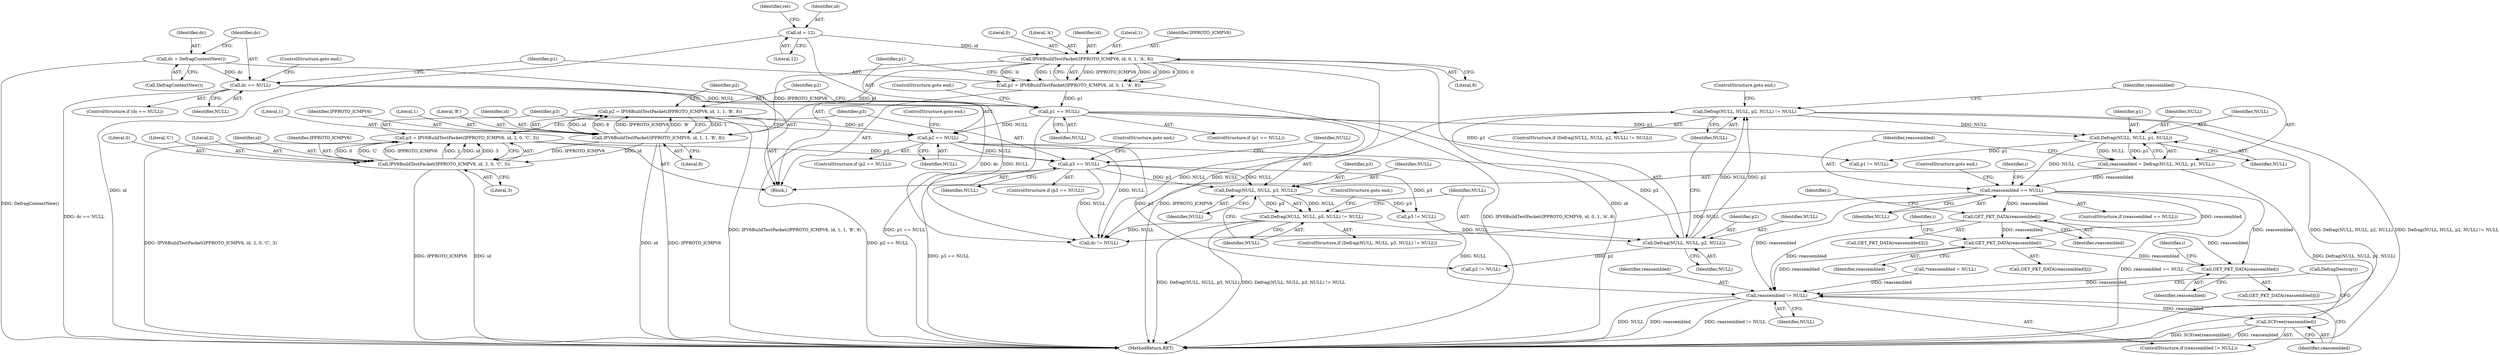 digraph "0_suricata_4a04f814b15762eb446a5ead4d69d021512df6f8_16@pointer" {
"1000271" [label="(Call,GET_PKT_DATA(reassembled))"];
"1000251" [label="(Call,GET_PKT_DATA(reassembled))"];
"1000231" [label="(Call,GET_PKT_DATA(reassembled))"];
"1000212" [label="(Call,reassembled == NULL)"];
"1000204" [label="(Call,reassembled = Defrag(NULL, NULL, p1, NULL))"];
"1000206" [label="(Call,Defrag(NULL, NULL, p1, NULL))"];
"1000196" [label="(Call,Defrag(NULL, NULL, p2, NULL) != NULL)"];
"1000197" [label="(Call,Defrag(NULL, NULL, p2, NULL))"];
"1000187" [label="(Call,Defrag(NULL, NULL, p3, NULL) != NULL)"];
"1000188" [label="(Call,Defrag(NULL, NULL, p3, NULL))"];
"1000182" [label="(Call,p3 == NULL)"];
"1000172" [label="(Call,p3 = IPV6BuildTestPacket(IPPROTO_ICMPV6, id, 2, 0, 'C', 3))"];
"1000174" [label="(Call,IPV6BuildTestPacket(IPPROTO_ICMPV6, id, 2, 0, 'C', 3))"];
"1000160" [label="(Call,IPV6BuildTestPacket(IPPROTO_ICMPV6, id, 1, 1, 'B', 8))"];
"1000146" [label="(Call,IPV6BuildTestPacket(IPPROTO_ICMPV6, id, 0, 1, 'A', 8))"];
"1000127" [label="(Call,id = 12)"];
"1000168" [label="(Call,p2 == NULL)"];
"1000158" [label="(Call,p2 = IPV6BuildTestPacket(IPPROTO_ICMPV6, id, 1, 1, 'B', 8))"];
"1000154" [label="(Call,p1 == NULL)"];
"1000144" [label="(Call,p1 = IPV6BuildTestPacket(IPPROTO_ICMPV6, id, 0, 1, 'A', 8))"];
"1000140" [label="(Call,dc == NULL)"];
"1000136" [label="(Call,dc = DefragContextNew())"];
"1000305" [label="(Call,reassembled != NULL)"];
"1000308" [label="(Call,SCFree(reassembled))"];
"1000309" [label="(Identifier,reassembled)"];
"1000146" [label="(Call,IPV6BuildTestPacket(IPPROTO_ICMPV6, id, 0, 1, 'A', 8))"];
"1000145" [label="(Identifier,p1)"];
"1000193" [label="(Identifier,NULL)"];
"1000186" [label="(ControlStructure,if (Defrag(NULL, NULL, p3, NULL) != NULL))"];
"1000183" [label="(Identifier,p3)"];
"1000287" [label="(Call,p1 != NULL)"];
"1000170" [label="(Identifier,NULL)"];
"1000150" [label="(Literal,1)"];
"1000163" [label="(Literal,1)"];
"1000271" [label="(Call,GET_PKT_DATA(reassembled))"];
"1000166" [label="(Literal,8)"];
"1000181" [label="(ControlStructure,if (p3 == NULL))"];
"1000190" [label="(Identifier,NULL)"];
"1000194" [label="(ControlStructure,goto end;)"];
"1000159" [label="(Identifier,p2)"];
"1000281" [label="(Call,dc != NULL)"];
"1000188" [label="(Call,Defrag(NULL, NULL, p3, NULL))"];
"1000158" [label="(Call,p2 = IPV6BuildTestPacket(IPPROTO_ICMPV6, id, 1, 1, 'B', 8))"];
"1000213" [label="(Identifier,reassembled)"];
"1000251" [label="(Call,GET_PKT_DATA(reassembled))"];
"1000215" [label="(ControlStructure,goto end;)"];
"1000207" [label="(Identifier,NULL)"];
"1000179" [label="(Literal,'C')"];
"1000205" [label="(Identifier,reassembled)"];
"1000202" [label="(Identifier,NULL)"];
"1000154" [label="(Call,p1 == NULL)"];
"1000201" [label="(Identifier,NULL)"];
"1000133" [label="(Identifier,ret)"];
"1000139" [label="(ControlStructure,if (dc == NULL))"];
"1000192" [label="(Identifier,NULL)"];
"1000212" [label="(Call,reassembled == NULL)"];
"1000189" [label="(Identifier,NULL)"];
"1000206" [label="(Call,Defrag(NULL, NULL, p1, NULL))"];
"1000175" [label="(Identifier,IPPROTO_ICMPV6)"];
"1000164" [label="(Literal,1)"];
"1000168" [label="(Call,p2 == NULL)"];
"1000305" [label="(Call,reassembled != NULL)"];
"1000273" [label="(Identifier,i)"];
"1000147" [label="(Identifier,IPPROTO_ICMPV6)"];
"1000230" [label="(Call,GET_PKT_DATA(reassembled)[i])"];
"1000253" [label="(Identifier,i)"];
"1000138" [label="(Call,DefragContextNew())"];
"1000252" [label="(Identifier,reassembled)"];
"1000196" [label="(Call,Defrag(NULL, NULL, p2, NULL) != NULL)"];
"1000157" [label="(ControlStructure,goto end;)"];
"1000211" [label="(ControlStructure,if (reassembled == NULL))"];
"1000153" [label="(ControlStructure,if (p1 == NULL))"];
"1000173" [label="(Identifier,p3)"];
"1000156" [label="(Identifier,NULL)"];
"1000210" [label="(Identifier,NULL)"];
"1000182" [label="(Call,p3 == NULL)"];
"1000187" [label="(Call,Defrag(NULL, NULL, p3, NULL) != NULL)"];
"1000270" [label="(Call,GET_PKT_DATA(reassembled)[i])"];
"1000105" [label="(Block,)"];
"1000123" [label="(Call,*reassembled = NULL)"];
"1000172" [label="(Call,p3 = IPV6BuildTestPacket(IPPROTO_ICMPV6, id, 2, 0, 'C', 3))"];
"1000185" [label="(ControlStructure,goto end;)"];
"1000165" [label="(Literal,'B')"];
"1000232" [label="(Identifier,reassembled)"];
"1000209" [label="(Identifier,p1)"];
"1000140" [label="(Call,dc == NULL)"];
"1000161" [label="(Identifier,IPPROTO_ICMPV6)"];
"1000137" [label="(Identifier,dc)"];
"1000199" [label="(Identifier,NULL)"];
"1000155" [label="(Identifier,p1)"];
"1000204" [label="(Call,reassembled = Defrag(NULL, NULL, p1, NULL))"];
"1000144" [label="(Call,p1 = IPV6BuildTestPacket(IPPROTO_ICMPV6, id, 0, 1, 'A', 8))"];
"1000218" [label="(Identifier,i)"];
"1000162" [label="(Identifier,id)"];
"1000136" [label="(Call,dc = DefragContextNew())"];
"1000177" [label="(Literal,2)"];
"1000143" [label="(ControlStructure,goto end;)"];
"1000293" [label="(Call,p2 != NULL)"];
"1000167" [label="(ControlStructure,if (p2 == NULL))"];
"1000184" [label="(Identifier,NULL)"];
"1000214" [label="(Identifier,NULL)"];
"1000195" [label="(ControlStructure,if (Defrag(NULL, NULL, p2, NULL) != NULL))"];
"1000174" [label="(Call,IPV6BuildTestPacket(IPPROTO_ICMPV6, id, 2, 0, 'C', 3))"];
"1000208" [label="(Identifier,NULL)"];
"1000128" [label="(Identifier,id)"];
"1000308" [label="(Call,SCFree(reassembled))"];
"1000171" [label="(ControlStructure,goto end;)"];
"1000191" [label="(Identifier,p3)"];
"1000149" [label="(Literal,0)"];
"1000151" [label="(Literal,'A')"];
"1000272" [label="(Identifier,reassembled)"];
"1000141" [label="(Identifier,dc)"];
"1000129" [label="(Literal,12)"];
"1000313" [label="(MethodReturn,RET)"];
"1000160" [label="(Call,IPV6BuildTestPacket(IPPROTO_ICMPV6, id, 1, 1, 'B', 8))"];
"1000203" [label="(ControlStructure,goto end;)"];
"1000142" [label="(Identifier,NULL)"];
"1000233" [label="(Identifier,i)"];
"1000304" [label="(ControlStructure,if (reassembled != NULL))"];
"1000197" [label="(Call,Defrag(NULL, NULL, p2, NULL))"];
"1000306" [label="(Identifier,reassembled)"];
"1000250" [label="(Call,GET_PKT_DATA(reassembled)[i])"];
"1000176" [label="(Identifier,id)"];
"1000152" [label="(Literal,8)"];
"1000299" [label="(Call,p3 != NULL)"];
"1000180" [label="(Literal,3)"];
"1000127" [label="(Call,id = 12)"];
"1000148" [label="(Identifier,id)"];
"1000198" [label="(Identifier,NULL)"];
"1000178" [label="(Literal,0)"];
"1000307" [label="(Identifier,NULL)"];
"1000169" [label="(Identifier,p2)"];
"1000231" [label="(Call,GET_PKT_DATA(reassembled))"];
"1000310" [label="(Call,DefragDestroy())"];
"1000200" [label="(Identifier,p2)"];
"1000271" -> "1000270"  [label="AST: "];
"1000271" -> "1000272"  [label="CFG: "];
"1000272" -> "1000271"  [label="AST: "];
"1000273" -> "1000271"  [label="CFG: "];
"1000251" -> "1000271"  [label="DDG: reassembled"];
"1000231" -> "1000271"  [label="DDG: reassembled"];
"1000212" -> "1000271"  [label="DDG: reassembled"];
"1000271" -> "1000305"  [label="DDG: reassembled"];
"1000251" -> "1000250"  [label="AST: "];
"1000251" -> "1000252"  [label="CFG: "];
"1000252" -> "1000251"  [label="AST: "];
"1000253" -> "1000251"  [label="CFG: "];
"1000231" -> "1000251"  [label="DDG: reassembled"];
"1000212" -> "1000251"  [label="DDG: reassembled"];
"1000251" -> "1000305"  [label="DDG: reassembled"];
"1000231" -> "1000230"  [label="AST: "];
"1000231" -> "1000232"  [label="CFG: "];
"1000232" -> "1000231"  [label="AST: "];
"1000233" -> "1000231"  [label="CFG: "];
"1000212" -> "1000231"  [label="DDG: reassembled"];
"1000231" -> "1000305"  [label="DDG: reassembled"];
"1000212" -> "1000211"  [label="AST: "];
"1000212" -> "1000214"  [label="CFG: "];
"1000213" -> "1000212"  [label="AST: "];
"1000214" -> "1000212"  [label="AST: "];
"1000215" -> "1000212"  [label="CFG: "];
"1000218" -> "1000212"  [label="CFG: "];
"1000212" -> "1000313"  [label="DDG: reassembled == NULL"];
"1000204" -> "1000212"  [label="DDG: reassembled"];
"1000206" -> "1000212"  [label="DDG: NULL"];
"1000212" -> "1000281"  [label="DDG: NULL"];
"1000212" -> "1000305"  [label="DDG: reassembled"];
"1000204" -> "1000105"  [label="AST: "];
"1000204" -> "1000206"  [label="CFG: "];
"1000205" -> "1000204"  [label="AST: "];
"1000206" -> "1000204"  [label="AST: "];
"1000213" -> "1000204"  [label="CFG: "];
"1000204" -> "1000313"  [label="DDG: Defrag(NULL, NULL, p1, NULL)"];
"1000206" -> "1000204"  [label="DDG: NULL"];
"1000206" -> "1000204"  [label="DDG: p1"];
"1000206" -> "1000210"  [label="CFG: "];
"1000207" -> "1000206"  [label="AST: "];
"1000208" -> "1000206"  [label="AST: "];
"1000209" -> "1000206"  [label="AST: "];
"1000210" -> "1000206"  [label="AST: "];
"1000196" -> "1000206"  [label="DDG: NULL"];
"1000154" -> "1000206"  [label="DDG: p1"];
"1000206" -> "1000287"  [label="DDG: p1"];
"1000196" -> "1000195"  [label="AST: "];
"1000196" -> "1000202"  [label="CFG: "];
"1000197" -> "1000196"  [label="AST: "];
"1000202" -> "1000196"  [label="AST: "];
"1000203" -> "1000196"  [label="CFG: "];
"1000205" -> "1000196"  [label="CFG: "];
"1000196" -> "1000313"  [label="DDG: Defrag(NULL, NULL, p2, NULL)"];
"1000196" -> "1000313"  [label="DDG: Defrag(NULL, NULL, p2, NULL) != NULL"];
"1000197" -> "1000196"  [label="DDG: NULL"];
"1000197" -> "1000196"  [label="DDG: p2"];
"1000196" -> "1000281"  [label="DDG: NULL"];
"1000197" -> "1000201"  [label="CFG: "];
"1000198" -> "1000197"  [label="AST: "];
"1000199" -> "1000197"  [label="AST: "];
"1000200" -> "1000197"  [label="AST: "];
"1000201" -> "1000197"  [label="AST: "];
"1000202" -> "1000197"  [label="CFG: "];
"1000187" -> "1000197"  [label="DDG: NULL"];
"1000168" -> "1000197"  [label="DDG: p2"];
"1000197" -> "1000293"  [label="DDG: p2"];
"1000187" -> "1000186"  [label="AST: "];
"1000187" -> "1000193"  [label="CFG: "];
"1000188" -> "1000187"  [label="AST: "];
"1000193" -> "1000187"  [label="AST: "];
"1000194" -> "1000187"  [label="CFG: "];
"1000198" -> "1000187"  [label="CFG: "];
"1000187" -> "1000313"  [label="DDG: Defrag(NULL, NULL, p3, NULL)"];
"1000187" -> "1000313"  [label="DDG: Defrag(NULL, NULL, p3, NULL) != NULL"];
"1000188" -> "1000187"  [label="DDG: NULL"];
"1000188" -> "1000187"  [label="DDG: p3"];
"1000187" -> "1000281"  [label="DDG: NULL"];
"1000188" -> "1000192"  [label="CFG: "];
"1000189" -> "1000188"  [label="AST: "];
"1000190" -> "1000188"  [label="AST: "];
"1000191" -> "1000188"  [label="AST: "];
"1000192" -> "1000188"  [label="AST: "];
"1000193" -> "1000188"  [label="CFG: "];
"1000182" -> "1000188"  [label="DDG: NULL"];
"1000182" -> "1000188"  [label="DDG: p3"];
"1000188" -> "1000299"  [label="DDG: p3"];
"1000182" -> "1000181"  [label="AST: "];
"1000182" -> "1000184"  [label="CFG: "];
"1000183" -> "1000182"  [label="AST: "];
"1000184" -> "1000182"  [label="AST: "];
"1000185" -> "1000182"  [label="CFG: "];
"1000189" -> "1000182"  [label="CFG: "];
"1000182" -> "1000313"  [label="DDG: p3 == NULL"];
"1000172" -> "1000182"  [label="DDG: p3"];
"1000168" -> "1000182"  [label="DDG: NULL"];
"1000182" -> "1000281"  [label="DDG: NULL"];
"1000182" -> "1000299"  [label="DDG: p3"];
"1000172" -> "1000105"  [label="AST: "];
"1000172" -> "1000174"  [label="CFG: "];
"1000173" -> "1000172"  [label="AST: "];
"1000174" -> "1000172"  [label="AST: "];
"1000183" -> "1000172"  [label="CFG: "];
"1000172" -> "1000313"  [label="DDG: IPV6BuildTestPacket(IPPROTO_ICMPV6, id, 2, 0, 'C', 3)"];
"1000174" -> "1000172"  [label="DDG: 0"];
"1000174" -> "1000172"  [label="DDG: 'C'"];
"1000174" -> "1000172"  [label="DDG: IPPROTO_ICMPV6"];
"1000174" -> "1000172"  [label="DDG: 2"];
"1000174" -> "1000172"  [label="DDG: id"];
"1000174" -> "1000172"  [label="DDG: 3"];
"1000174" -> "1000180"  [label="CFG: "];
"1000175" -> "1000174"  [label="AST: "];
"1000176" -> "1000174"  [label="AST: "];
"1000177" -> "1000174"  [label="AST: "];
"1000178" -> "1000174"  [label="AST: "];
"1000179" -> "1000174"  [label="AST: "];
"1000180" -> "1000174"  [label="AST: "];
"1000174" -> "1000313"  [label="DDG: id"];
"1000174" -> "1000313"  [label="DDG: IPPROTO_ICMPV6"];
"1000160" -> "1000174"  [label="DDG: IPPROTO_ICMPV6"];
"1000160" -> "1000174"  [label="DDG: id"];
"1000160" -> "1000158"  [label="AST: "];
"1000160" -> "1000166"  [label="CFG: "];
"1000161" -> "1000160"  [label="AST: "];
"1000162" -> "1000160"  [label="AST: "];
"1000163" -> "1000160"  [label="AST: "];
"1000164" -> "1000160"  [label="AST: "];
"1000165" -> "1000160"  [label="AST: "];
"1000166" -> "1000160"  [label="AST: "];
"1000158" -> "1000160"  [label="CFG: "];
"1000160" -> "1000313"  [label="DDG: id"];
"1000160" -> "1000313"  [label="DDG: IPPROTO_ICMPV6"];
"1000160" -> "1000158"  [label="DDG: id"];
"1000160" -> "1000158"  [label="DDG: 8"];
"1000160" -> "1000158"  [label="DDG: 1"];
"1000160" -> "1000158"  [label="DDG: IPPROTO_ICMPV6"];
"1000160" -> "1000158"  [label="DDG: 'B'"];
"1000146" -> "1000160"  [label="DDG: IPPROTO_ICMPV6"];
"1000146" -> "1000160"  [label="DDG: id"];
"1000146" -> "1000144"  [label="AST: "];
"1000146" -> "1000152"  [label="CFG: "];
"1000147" -> "1000146"  [label="AST: "];
"1000148" -> "1000146"  [label="AST: "];
"1000149" -> "1000146"  [label="AST: "];
"1000150" -> "1000146"  [label="AST: "];
"1000151" -> "1000146"  [label="AST: "];
"1000152" -> "1000146"  [label="AST: "];
"1000144" -> "1000146"  [label="CFG: "];
"1000146" -> "1000313"  [label="DDG: id"];
"1000146" -> "1000313"  [label="DDG: IPPROTO_ICMPV6"];
"1000146" -> "1000144"  [label="DDG: IPPROTO_ICMPV6"];
"1000146" -> "1000144"  [label="DDG: id"];
"1000146" -> "1000144"  [label="DDG: 8"];
"1000146" -> "1000144"  [label="DDG: 0"];
"1000146" -> "1000144"  [label="DDG: 'A'"];
"1000146" -> "1000144"  [label="DDG: 1"];
"1000127" -> "1000146"  [label="DDG: id"];
"1000127" -> "1000105"  [label="AST: "];
"1000127" -> "1000129"  [label="CFG: "];
"1000128" -> "1000127"  [label="AST: "];
"1000129" -> "1000127"  [label="AST: "];
"1000133" -> "1000127"  [label="CFG: "];
"1000127" -> "1000313"  [label="DDG: id"];
"1000168" -> "1000167"  [label="AST: "];
"1000168" -> "1000170"  [label="CFG: "];
"1000169" -> "1000168"  [label="AST: "];
"1000170" -> "1000168"  [label="AST: "];
"1000171" -> "1000168"  [label="CFG: "];
"1000173" -> "1000168"  [label="CFG: "];
"1000168" -> "1000313"  [label="DDG: p2 == NULL"];
"1000158" -> "1000168"  [label="DDG: p2"];
"1000154" -> "1000168"  [label="DDG: NULL"];
"1000168" -> "1000281"  [label="DDG: NULL"];
"1000168" -> "1000293"  [label="DDG: p2"];
"1000158" -> "1000105"  [label="AST: "];
"1000159" -> "1000158"  [label="AST: "];
"1000169" -> "1000158"  [label="CFG: "];
"1000158" -> "1000313"  [label="DDG: IPV6BuildTestPacket(IPPROTO_ICMPV6, id, 1, 1, 'B', 8)"];
"1000154" -> "1000153"  [label="AST: "];
"1000154" -> "1000156"  [label="CFG: "];
"1000155" -> "1000154"  [label="AST: "];
"1000156" -> "1000154"  [label="AST: "];
"1000157" -> "1000154"  [label="CFG: "];
"1000159" -> "1000154"  [label="CFG: "];
"1000154" -> "1000313"  [label="DDG: p1 == NULL"];
"1000144" -> "1000154"  [label="DDG: p1"];
"1000140" -> "1000154"  [label="DDG: NULL"];
"1000154" -> "1000281"  [label="DDG: NULL"];
"1000154" -> "1000287"  [label="DDG: p1"];
"1000144" -> "1000105"  [label="AST: "];
"1000145" -> "1000144"  [label="AST: "];
"1000155" -> "1000144"  [label="CFG: "];
"1000144" -> "1000313"  [label="DDG: IPV6BuildTestPacket(IPPROTO_ICMPV6, id, 0, 1, 'A', 8)"];
"1000140" -> "1000139"  [label="AST: "];
"1000140" -> "1000142"  [label="CFG: "];
"1000141" -> "1000140"  [label="AST: "];
"1000142" -> "1000140"  [label="AST: "];
"1000143" -> "1000140"  [label="CFG: "];
"1000145" -> "1000140"  [label="CFG: "];
"1000140" -> "1000313"  [label="DDG: dc == NULL"];
"1000136" -> "1000140"  [label="DDG: dc"];
"1000140" -> "1000281"  [label="DDG: dc"];
"1000140" -> "1000281"  [label="DDG: NULL"];
"1000136" -> "1000105"  [label="AST: "];
"1000136" -> "1000138"  [label="CFG: "];
"1000137" -> "1000136"  [label="AST: "];
"1000138" -> "1000136"  [label="AST: "];
"1000141" -> "1000136"  [label="CFG: "];
"1000136" -> "1000313"  [label="DDG: DefragContextNew()"];
"1000305" -> "1000304"  [label="AST: "];
"1000305" -> "1000307"  [label="CFG: "];
"1000306" -> "1000305"  [label="AST: "];
"1000307" -> "1000305"  [label="AST: "];
"1000309" -> "1000305"  [label="CFG: "];
"1000310" -> "1000305"  [label="CFG: "];
"1000305" -> "1000313"  [label="DDG: reassembled != NULL"];
"1000305" -> "1000313"  [label="DDG: NULL"];
"1000305" -> "1000313"  [label="DDG: reassembled"];
"1000123" -> "1000305"  [label="DDG: reassembled"];
"1000299" -> "1000305"  [label="DDG: NULL"];
"1000305" -> "1000308"  [label="DDG: reassembled"];
"1000308" -> "1000304"  [label="AST: "];
"1000308" -> "1000309"  [label="CFG: "];
"1000309" -> "1000308"  [label="AST: "];
"1000310" -> "1000308"  [label="CFG: "];
"1000308" -> "1000313"  [label="DDG: reassembled"];
"1000308" -> "1000313"  [label="DDG: SCFree(reassembled)"];
}
